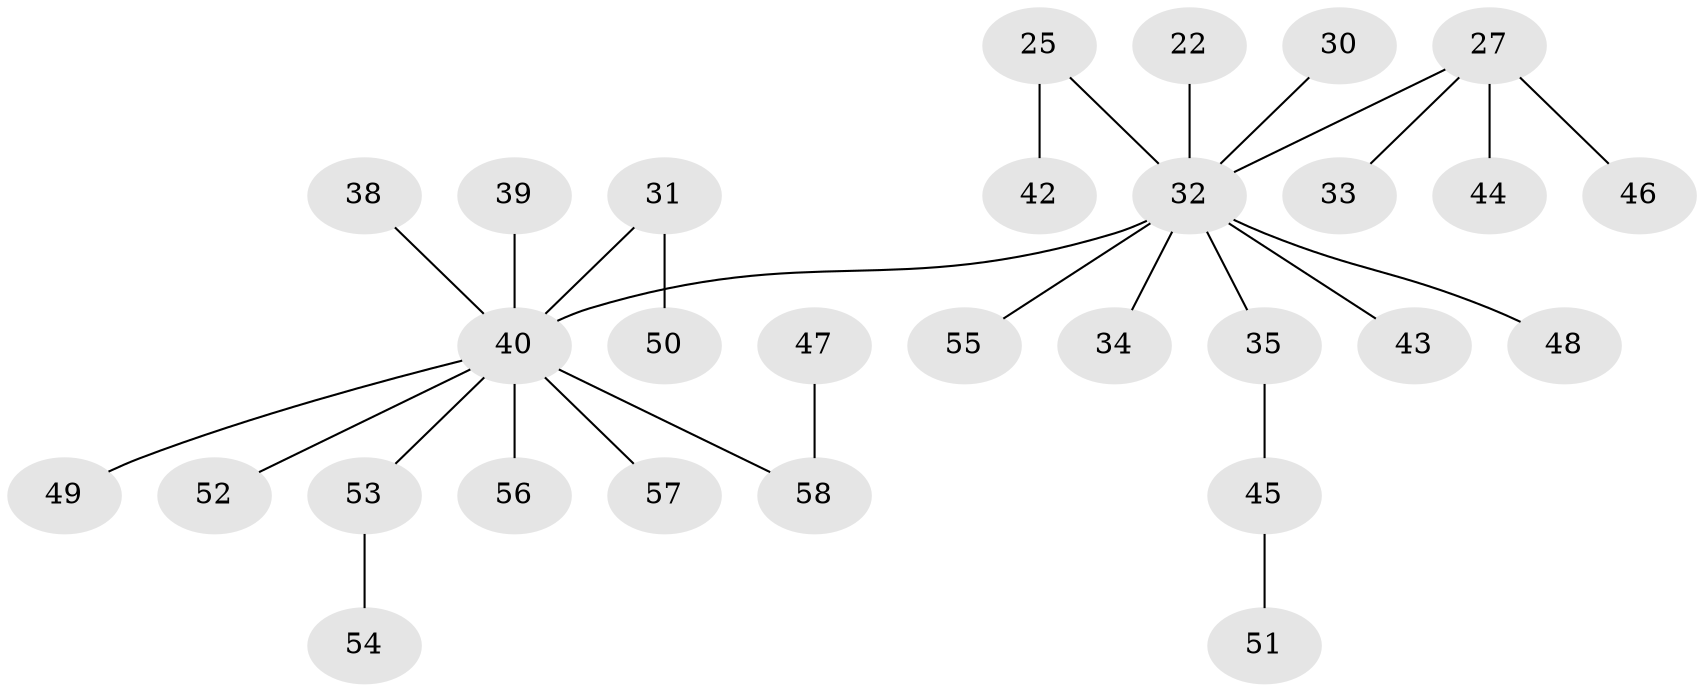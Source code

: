 // original degree distribution, {3: 0.13793103448275862, 7: 0.017241379310344827, 2: 0.27586206896551724, 4: 0.05172413793103448, 6: 0.017241379310344827, 5: 0.017241379310344827, 1: 0.4827586206896552}
// Generated by graph-tools (version 1.1) at 2025/53/03/09/25 04:53:11]
// undirected, 29 vertices, 28 edges
graph export_dot {
graph [start="1"]
  node [color=gray90,style=filled];
  22;
  25;
  27;
  30;
  31;
  32 [super="+6+20+21"];
  33;
  34;
  35;
  38;
  39;
  40 [super="+17+29+36+28+37"];
  42;
  43;
  44;
  45;
  46;
  47;
  48;
  49;
  50;
  51;
  52;
  53;
  54;
  55;
  56;
  57;
  58 [super="+41"];
  22 -- 32;
  25 -- 42;
  25 -- 32;
  27 -- 33;
  27 -- 44;
  27 -- 46;
  27 -- 32;
  30 -- 32;
  31 -- 50;
  31 -- 40;
  32 -- 35;
  32 -- 34;
  32 -- 40;
  32 -- 43;
  32 -- 48;
  32 -- 55;
  35 -- 45;
  38 -- 40;
  39 -- 40;
  40 -- 56;
  40 -- 49;
  40 -- 52;
  40 -- 53;
  40 -- 57;
  40 -- 58;
  45 -- 51;
  47 -- 58;
  53 -- 54;
}
